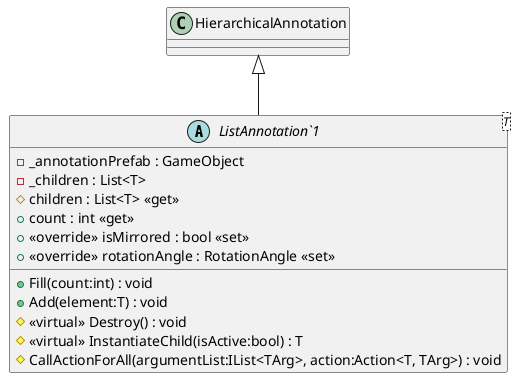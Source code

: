 @startuml
abstract class "ListAnnotation`1"<T> {
    - _annotationPrefab : GameObject
    - _children : List<T>
    # children : List<T> <<get>>
    + count : int <<get>>
    + Fill(count:int) : void
    + Add(element:T) : void
    + <<override>> isMirrored : bool <<set>>
    + <<override>> rotationAngle : RotationAngle <<set>>
    # <<virtual>> Destroy() : void
    # <<virtual>> InstantiateChild(isActive:bool) : T
    # CallActionForAll(argumentList:IList<TArg>, action:Action<T, TArg>) : void
}
HierarchicalAnnotation <|-- "ListAnnotation`1"
@enduml
